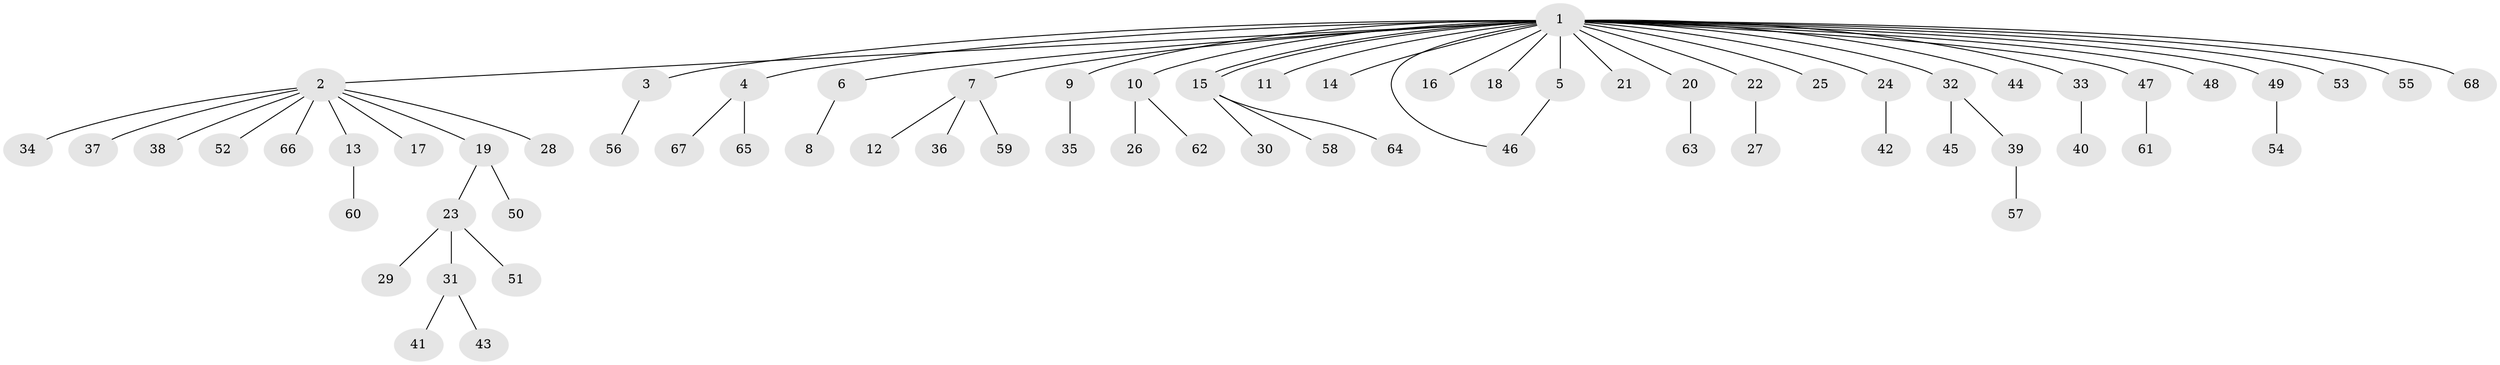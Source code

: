 // Generated by graph-tools (version 1.1) at 2025/49/03/09/25 03:49:50]
// undirected, 68 vertices, 69 edges
graph export_dot {
graph [start="1"]
  node [color=gray90,style=filled];
  1;
  2;
  3;
  4;
  5;
  6;
  7;
  8;
  9;
  10;
  11;
  12;
  13;
  14;
  15;
  16;
  17;
  18;
  19;
  20;
  21;
  22;
  23;
  24;
  25;
  26;
  27;
  28;
  29;
  30;
  31;
  32;
  33;
  34;
  35;
  36;
  37;
  38;
  39;
  40;
  41;
  42;
  43;
  44;
  45;
  46;
  47;
  48;
  49;
  50;
  51;
  52;
  53;
  54;
  55;
  56;
  57;
  58;
  59;
  60;
  61;
  62;
  63;
  64;
  65;
  66;
  67;
  68;
  1 -- 2;
  1 -- 3;
  1 -- 4;
  1 -- 5;
  1 -- 6;
  1 -- 7;
  1 -- 9;
  1 -- 10;
  1 -- 11;
  1 -- 14;
  1 -- 15;
  1 -- 15;
  1 -- 16;
  1 -- 18;
  1 -- 20;
  1 -- 21;
  1 -- 22;
  1 -- 24;
  1 -- 25;
  1 -- 32;
  1 -- 33;
  1 -- 44;
  1 -- 46;
  1 -- 47;
  1 -- 48;
  1 -- 49;
  1 -- 53;
  1 -- 55;
  1 -- 68;
  2 -- 13;
  2 -- 17;
  2 -- 19;
  2 -- 28;
  2 -- 34;
  2 -- 37;
  2 -- 38;
  2 -- 52;
  2 -- 66;
  3 -- 56;
  4 -- 65;
  4 -- 67;
  5 -- 46;
  6 -- 8;
  7 -- 12;
  7 -- 36;
  7 -- 59;
  9 -- 35;
  10 -- 26;
  10 -- 62;
  13 -- 60;
  15 -- 30;
  15 -- 58;
  15 -- 64;
  19 -- 23;
  19 -- 50;
  20 -- 63;
  22 -- 27;
  23 -- 29;
  23 -- 31;
  23 -- 51;
  24 -- 42;
  31 -- 41;
  31 -- 43;
  32 -- 39;
  32 -- 45;
  33 -- 40;
  39 -- 57;
  47 -- 61;
  49 -- 54;
}

